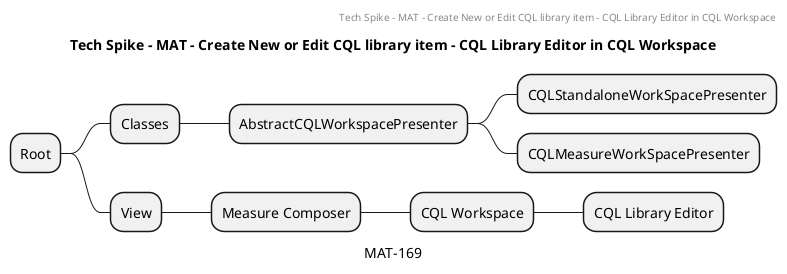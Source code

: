 @startmindmap
caption MAT-169
title Tech Spike - MAT - Create New or Edit CQL library item - CQL Library Editor in CQL Workspace
header
 Tech Spike - MAT - Create New or Edit CQL library item - CQL Library Editor in CQL Workspace
endheader
* Root
** Classes
*** AbstractCQLWorkspacePresenter
**** CQLStandaloneWorkSpacePresenter
**** CQLMeasureWorkSpacePresenter
** View
*** Measure Composer
**** CQL Workspace
***** CQL Library Editor
@endmindmap
